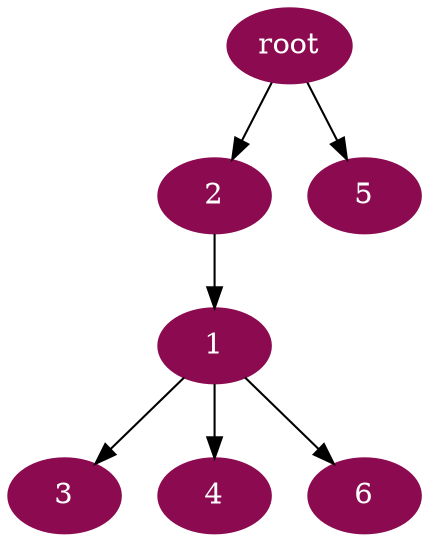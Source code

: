 digraph G {
node [color=deeppink4, style=filled, fontcolor=white];
2 -> 1;
"root" -> 2;
1 -> 3;
1 -> 4;
"root" -> 5;
1 -> 6;
}
